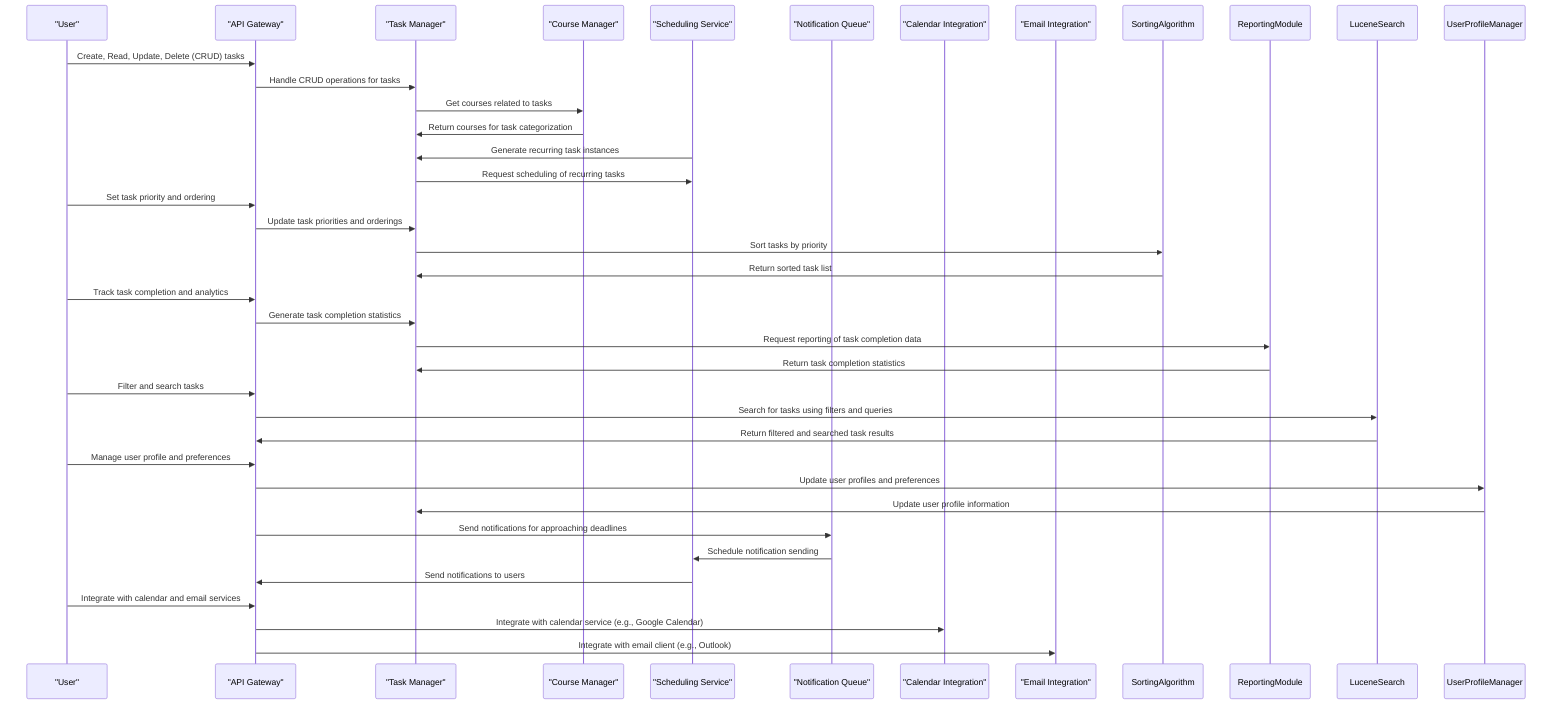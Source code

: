 sequenceDiagram
    participant User as "User"
    participant API as "API Gateway"
    participant TaskManager as "Task Manager"
    participant CourseManager as "Course Manager"
    participant SchedulingService as "Scheduling Service"
    participant NotificationQueue as "Notification Queue"
    participant CalendarIntegration as "Calendar Integration"
    participant EmailIntegration as "Email Integration"

    User->>API: Create, Read, Update, Delete (CRUD) tasks
    API->>TaskManager: Handle CRUD operations for tasks
    TaskManager->>CourseManager: Get courses related to tasks
    CourseManager->>TaskManager: Return courses for task categorization
    SchedulingService->>TaskManager: Generate recurring task instances
    TaskManager->>SchedulingService: Request scheduling of recurring tasks

    User->>API: Set task priority and ordering
    API->>TaskManager: Update task priorities and orderings
    TaskManager->>SortingAlgorithm: Sort tasks by priority
    SortingAlgorithm->>TaskManager: Return sorted task list

    User->>API: Track task completion and analytics
    API->>TaskManager: Generate task completion statistics
    TaskManager->>ReportingModule: Request reporting of task completion data
    ReportingModule->>TaskManager: Return task completion statistics

    User->>API: Filter and search tasks
    API->>LuceneSearch: Search for tasks using filters and queries
    LuceneSearch->>API: Return filtered and searched task results

    User->>API: Manage user profile and preferences
    API->>UserProfileManager: Update user profiles and preferences
    UserProfileManager->>TaskManager: Update user profile information

    API->>NotificationQueue: Send notifications for approaching deadlines
    NotificationQueue->>SchedulingService: Schedule notification sending
    SchedulingService->>API: Send notifications to users

    User->>API: Integrate with calendar and email services
    API->>CalendarIntegration: Integrate with calendar service (e.g., Google Calendar)
    API->>EmailIntegration: Integrate with email client (e.g., Outlook)